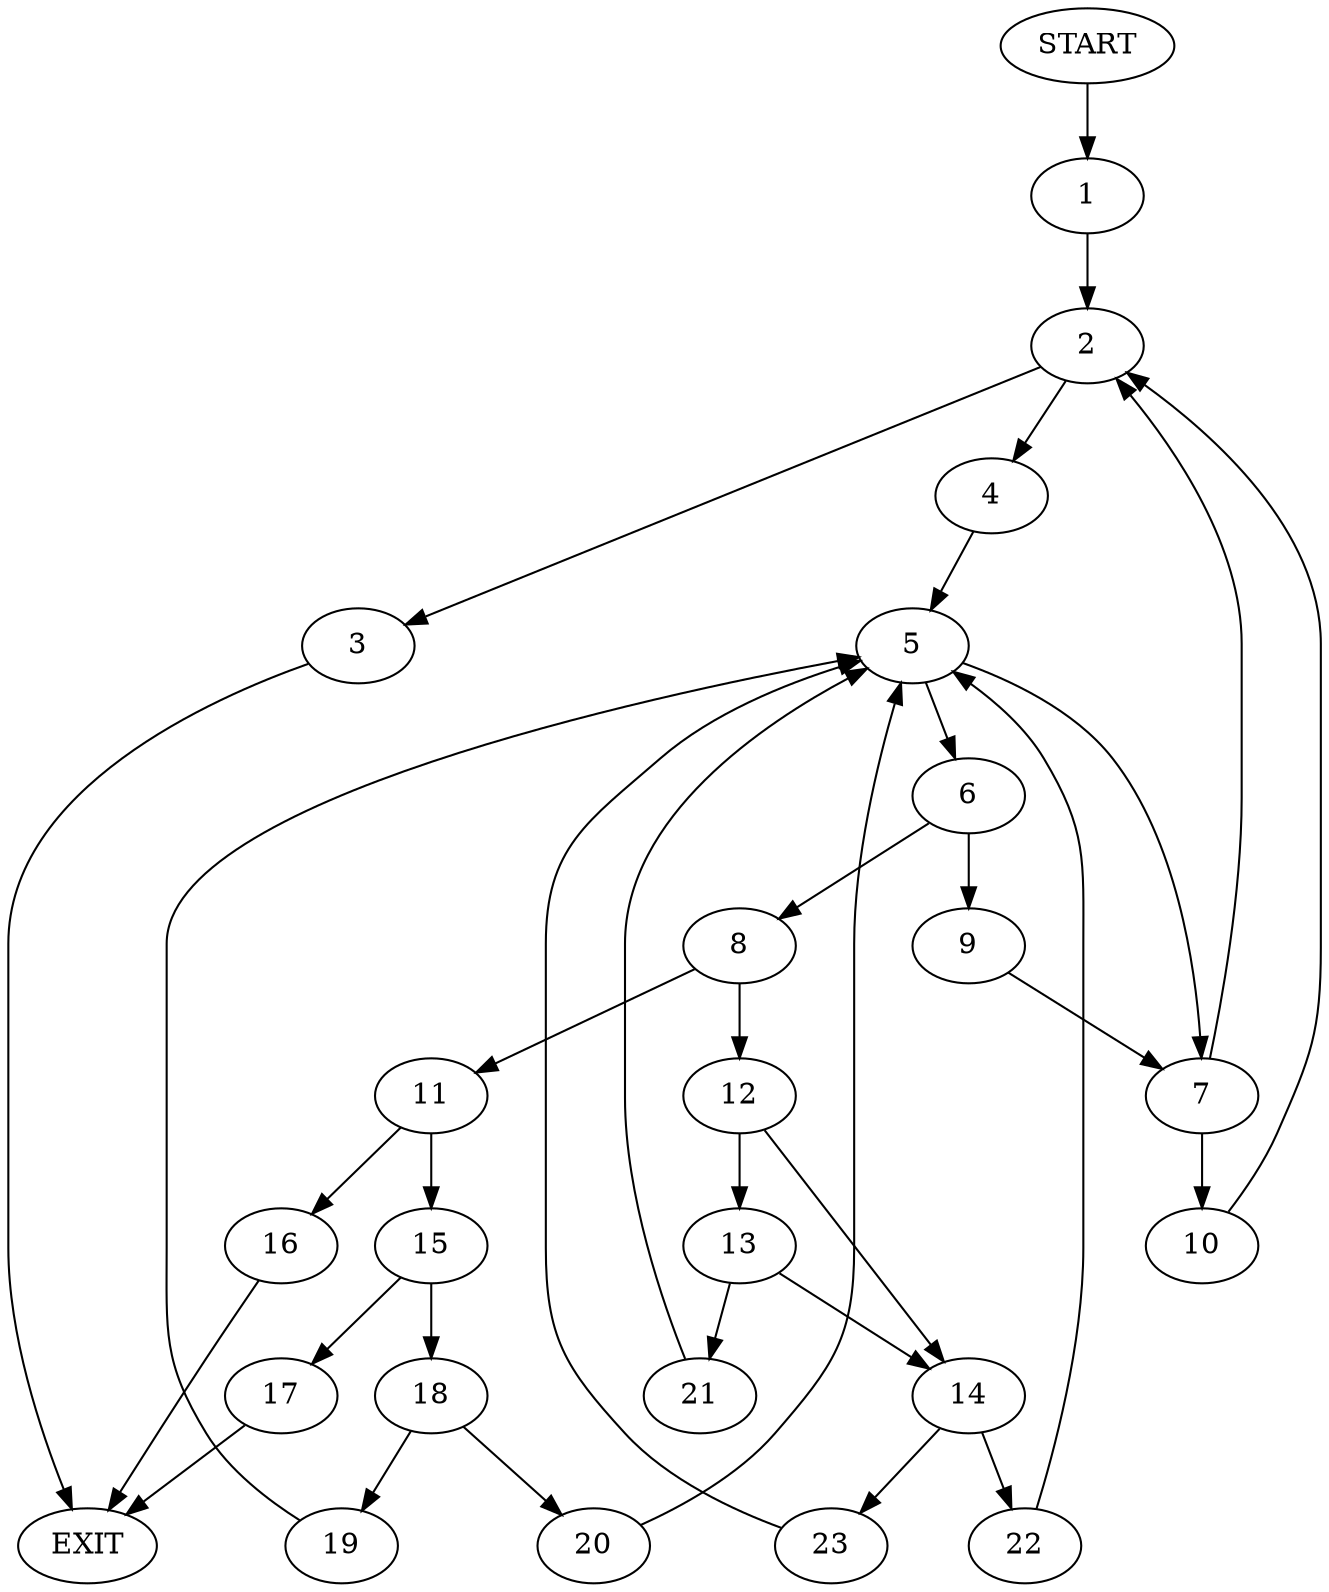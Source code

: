 digraph {
0 [label="START"]
24 [label="EXIT"]
0 -> 1
1 -> 2
2 -> 3
2 -> 4
4 -> 5
3 -> 24
5 -> 6
5 -> 7
6 -> 8
6 -> 9
7 -> 2
7 -> 10
8 -> 11
8 -> 12
9 -> 7
12 -> 13
12 -> 14
11 -> 15
11 -> 16
16 -> 24
15 -> 17
15 -> 18
17 -> 24
18 -> 19
18 -> 20
20 -> 5
19 -> 5
13 -> 21
13 -> 14
14 -> 22
14 -> 23
21 -> 5
23 -> 5
22 -> 5
10 -> 2
}
